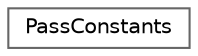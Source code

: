 digraph "Graphical Class Hierarchy"
{
 // LATEX_PDF_SIZE
  bgcolor="transparent";
  edge [fontname=Helvetica,fontsize=10,labelfontname=Helvetica,labelfontsize=10];
  node [fontname=Helvetica,fontsize=10,shape=box,height=0.2,width=0.4];
  rankdir="LR";
  Node0 [label="PassConstants",height=0.2,width=0.4,color="grey40", fillcolor="white", style="filled",URL="$struct_pass_constants.html",tooltip=" "];
}
